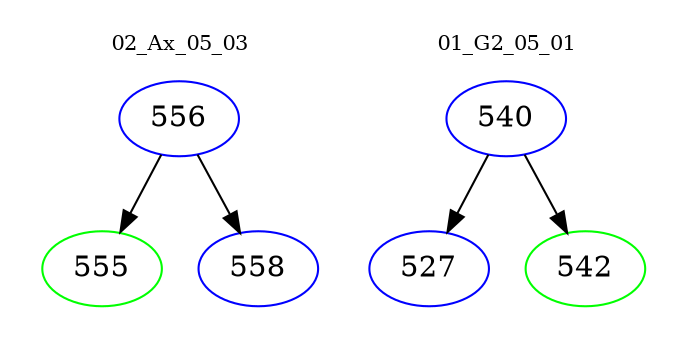 digraph{
subgraph cluster_0 {
color = white
label = "02_Ax_05_03";
fontsize=10;
T0_556 [label="556", color="blue"]
T0_556 -> T0_555 [color="black"]
T0_555 [label="555", color="green"]
T0_556 -> T0_558 [color="black"]
T0_558 [label="558", color="blue"]
}
subgraph cluster_1 {
color = white
label = "01_G2_05_01";
fontsize=10;
T1_540 [label="540", color="blue"]
T1_540 -> T1_527 [color="black"]
T1_527 [label="527", color="blue"]
T1_540 -> T1_542 [color="black"]
T1_542 [label="542", color="green"]
}
}
